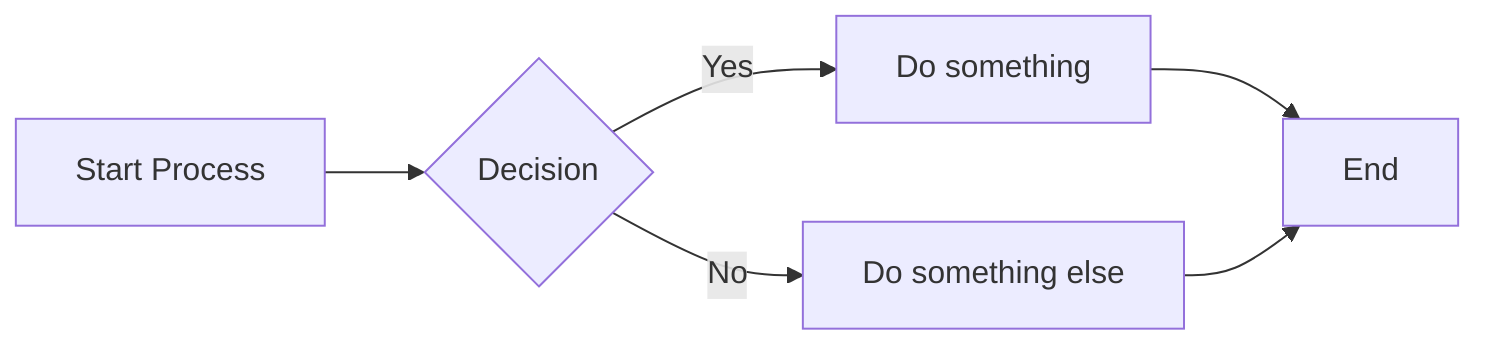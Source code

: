 flowchart LR
    A[Start Process] --> B{Decision}
    B -->|Yes| C[Do something]
    B -->|No| D[Do something else]
    C --> E[End]
    D --> E